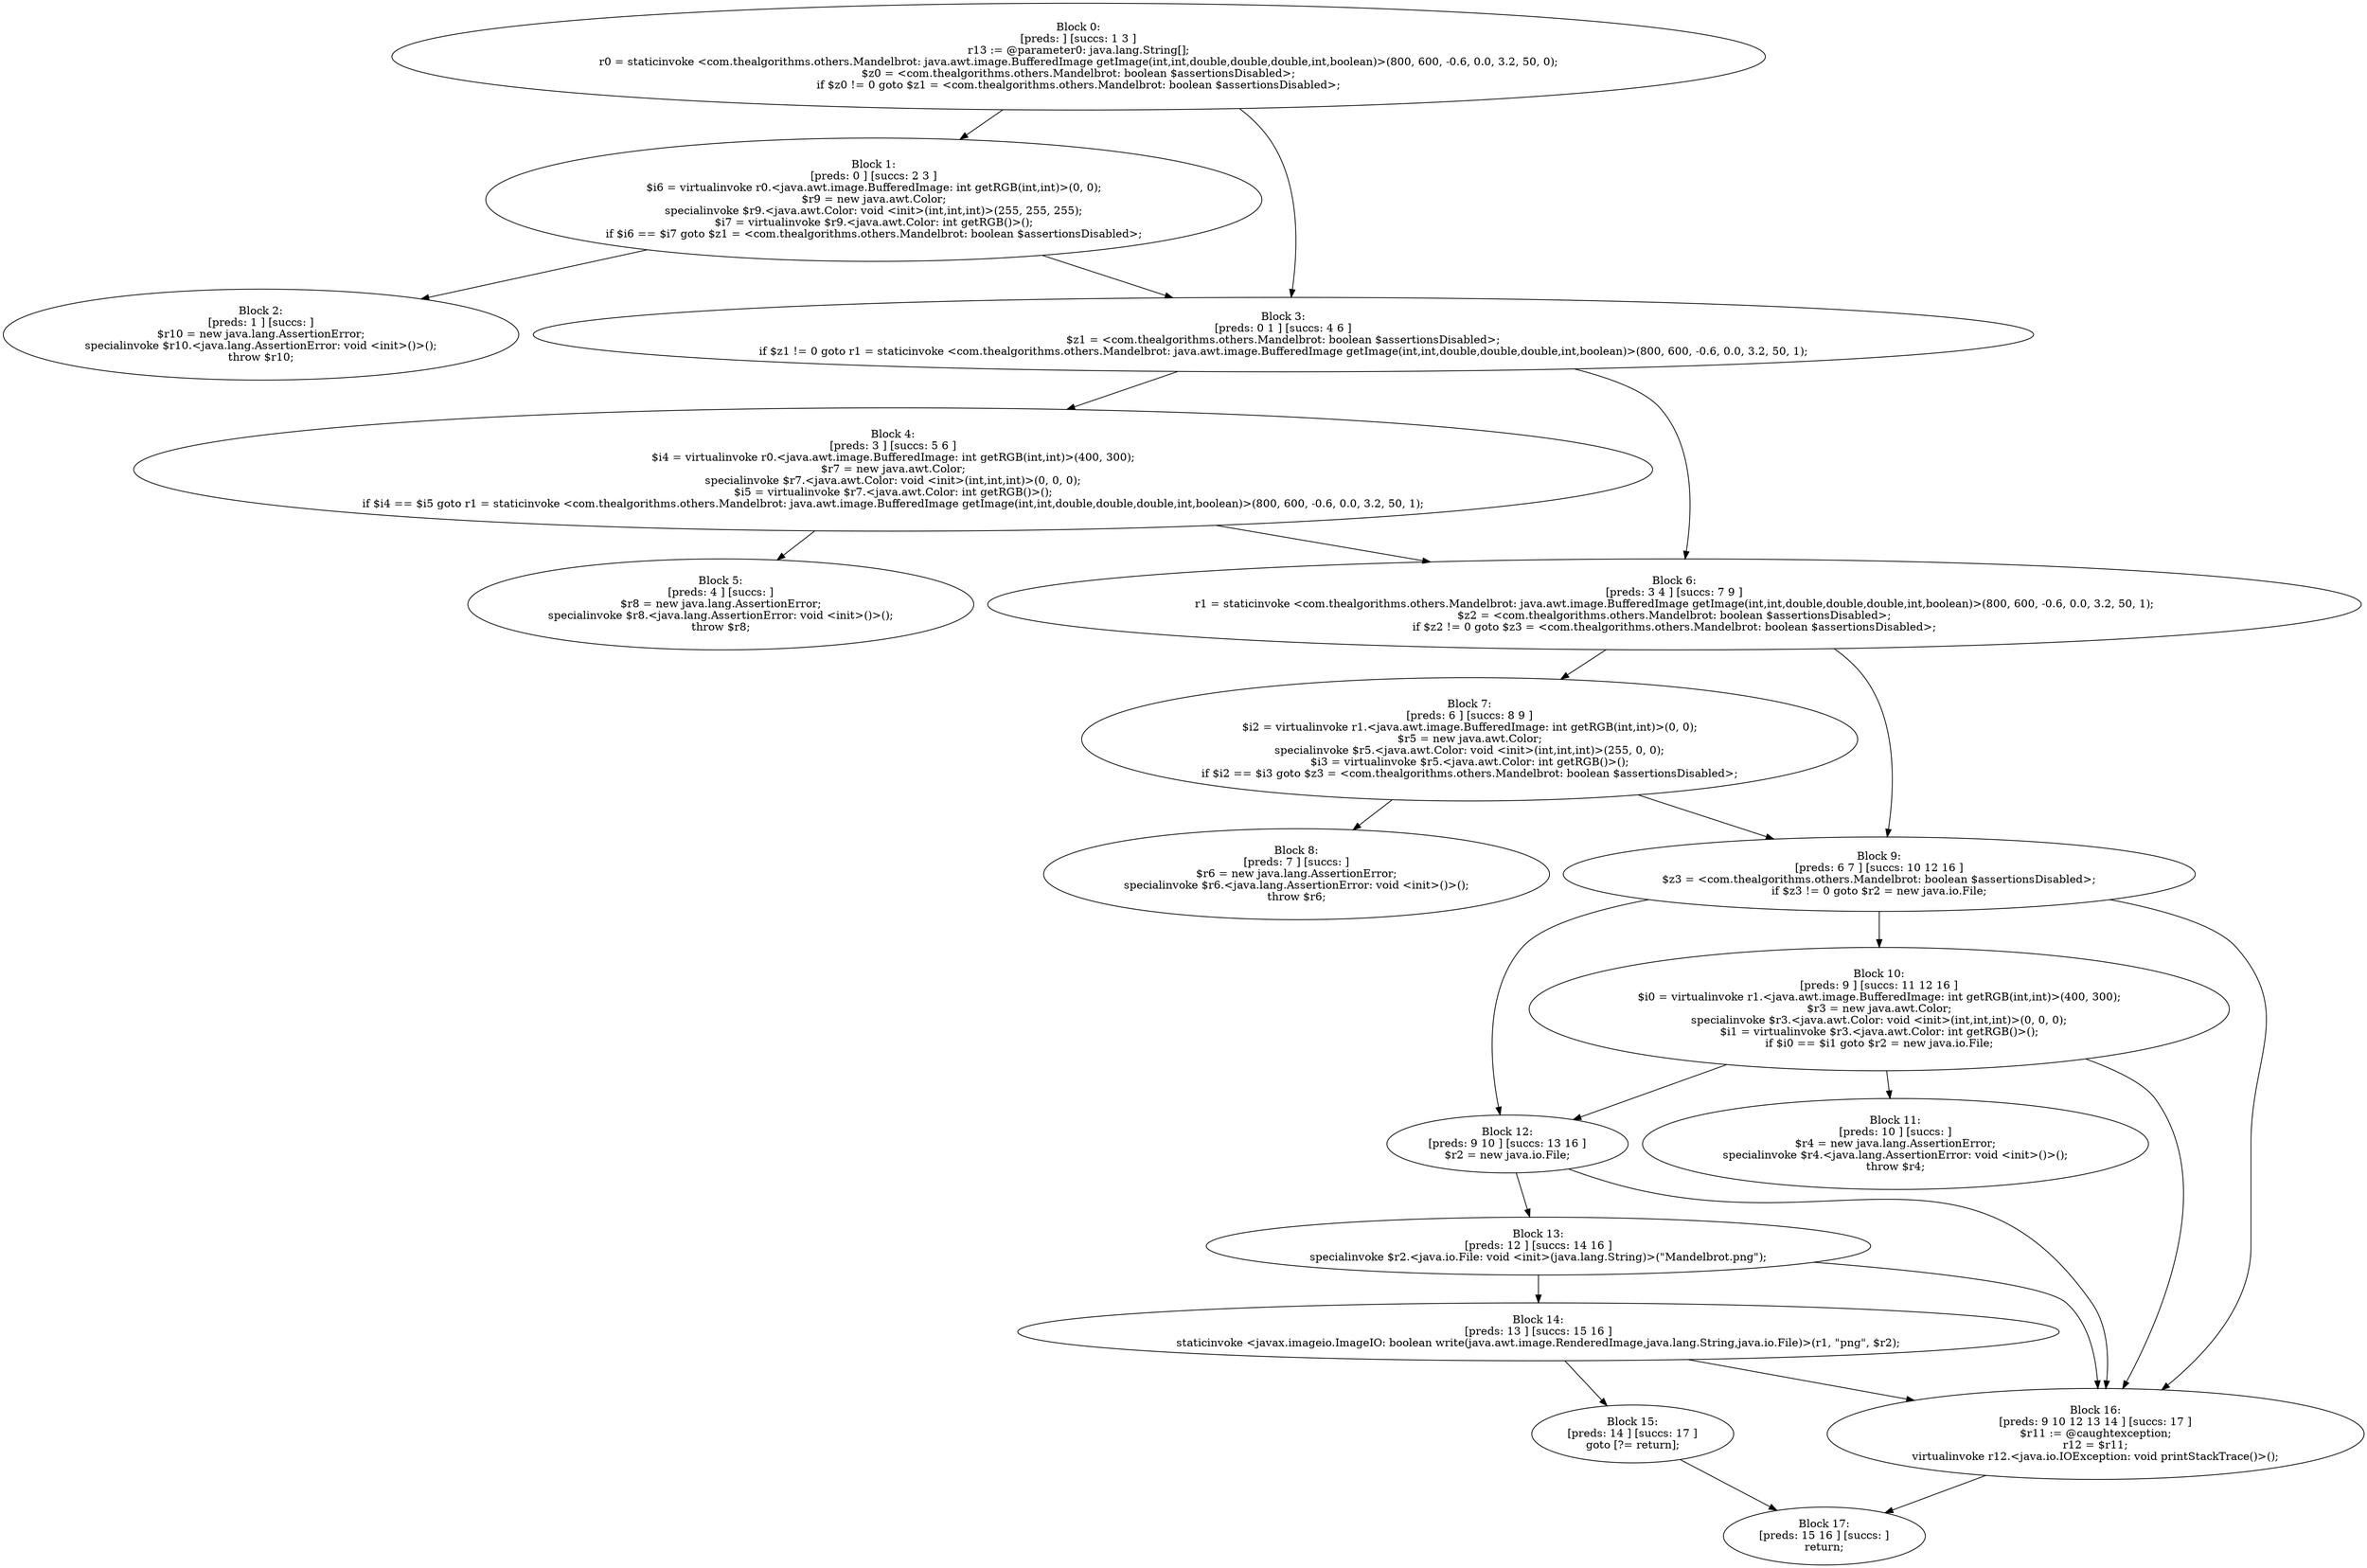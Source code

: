 digraph "unitGraph" {
    "Block 0:
[preds: ] [succs: 1 3 ]
r13 := @parameter0: java.lang.String[];
r0 = staticinvoke <com.thealgorithms.others.Mandelbrot: java.awt.image.BufferedImage getImage(int,int,double,double,double,int,boolean)>(800, 600, -0.6, 0.0, 3.2, 50, 0);
$z0 = <com.thealgorithms.others.Mandelbrot: boolean $assertionsDisabled>;
if $z0 != 0 goto $z1 = <com.thealgorithms.others.Mandelbrot: boolean $assertionsDisabled>;
"
    "Block 1:
[preds: 0 ] [succs: 2 3 ]
$i6 = virtualinvoke r0.<java.awt.image.BufferedImage: int getRGB(int,int)>(0, 0);
$r9 = new java.awt.Color;
specialinvoke $r9.<java.awt.Color: void <init>(int,int,int)>(255, 255, 255);
$i7 = virtualinvoke $r9.<java.awt.Color: int getRGB()>();
if $i6 == $i7 goto $z1 = <com.thealgorithms.others.Mandelbrot: boolean $assertionsDisabled>;
"
    "Block 2:
[preds: 1 ] [succs: ]
$r10 = new java.lang.AssertionError;
specialinvoke $r10.<java.lang.AssertionError: void <init>()>();
throw $r10;
"
    "Block 3:
[preds: 0 1 ] [succs: 4 6 ]
$z1 = <com.thealgorithms.others.Mandelbrot: boolean $assertionsDisabled>;
if $z1 != 0 goto r1 = staticinvoke <com.thealgorithms.others.Mandelbrot: java.awt.image.BufferedImage getImage(int,int,double,double,double,int,boolean)>(800, 600, -0.6, 0.0, 3.2, 50, 1);
"
    "Block 4:
[preds: 3 ] [succs: 5 6 ]
$i4 = virtualinvoke r0.<java.awt.image.BufferedImage: int getRGB(int,int)>(400, 300);
$r7 = new java.awt.Color;
specialinvoke $r7.<java.awt.Color: void <init>(int,int,int)>(0, 0, 0);
$i5 = virtualinvoke $r7.<java.awt.Color: int getRGB()>();
if $i4 == $i5 goto r1 = staticinvoke <com.thealgorithms.others.Mandelbrot: java.awt.image.BufferedImage getImage(int,int,double,double,double,int,boolean)>(800, 600, -0.6, 0.0, 3.2, 50, 1);
"
    "Block 5:
[preds: 4 ] [succs: ]
$r8 = new java.lang.AssertionError;
specialinvoke $r8.<java.lang.AssertionError: void <init>()>();
throw $r8;
"
    "Block 6:
[preds: 3 4 ] [succs: 7 9 ]
r1 = staticinvoke <com.thealgorithms.others.Mandelbrot: java.awt.image.BufferedImage getImage(int,int,double,double,double,int,boolean)>(800, 600, -0.6, 0.0, 3.2, 50, 1);
$z2 = <com.thealgorithms.others.Mandelbrot: boolean $assertionsDisabled>;
if $z2 != 0 goto $z3 = <com.thealgorithms.others.Mandelbrot: boolean $assertionsDisabled>;
"
    "Block 7:
[preds: 6 ] [succs: 8 9 ]
$i2 = virtualinvoke r1.<java.awt.image.BufferedImage: int getRGB(int,int)>(0, 0);
$r5 = new java.awt.Color;
specialinvoke $r5.<java.awt.Color: void <init>(int,int,int)>(255, 0, 0);
$i3 = virtualinvoke $r5.<java.awt.Color: int getRGB()>();
if $i2 == $i3 goto $z3 = <com.thealgorithms.others.Mandelbrot: boolean $assertionsDisabled>;
"
    "Block 8:
[preds: 7 ] [succs: ]
$r6 = new java.lang.AssertionError;
specialinvoke $r6.<java.lang.AssertionError: void <init>()>();
throw $r6;
"
    "Block 9:
[preds: 6 7 ] [succs: 10 12 16 ]
$z3 = <com.thealgorithms.others.Mandelbrot: boolean $assertionsDisabled>;
if $z3 != 0 goto $r2 = new java.io.File;
"
    "Block 10:
[preds: 9 ] [succs: 11 12 16 ]
$i0 = virtualinvoke r1.<java.awt.image.BufferedImage: int getRGB(int,int)>(400, 300);
$r3 = new java.awt.Color;
specialinvoke $r3.<java.awt.Color: void <init>(int,int,int)>(0, 0, 0);
$i1 = virtualinvoke $r3.<java.awt.Color: int getRGB()>();
if $i0 == $i1 goto $r2 = new java.io.File;
"
    "Block 11:
[preds: 10 ] [succs: ]
$r4 = new java.lang.AssertionError;
specialinvoke $r4.<java.lang.AssertionError: void <init>()>();
throw $r4;
"
    "Block 12:
[preds: 9 10 ] [succs: 13 16 ]
$r2 = new java.io.File;
"
    "Block 13:
[preds: 12 ] [succs: 14 16 ]
specialinvoke $r2.<java.io.File: void <init>(java.lang.String)>(\"Mandelbrot.png\");
"
    "Block 14:
[preds: 13 ] [succs: 15 16 ]
staticinvoke <javax.imageio.ImageIO: boolean write(java.awt.image.RenderedImage,java.lang.String,java.io.File)>(r1, \"png\", $r2);
"
    "Block 15:
[preds: 14 ] [succs: 17 ]
goto [?= return];
"
    "Block 16:
[preds: 9 10 12 13 14 ] [succs: 17 ]
$r11 := @caughtexception;
r12 = $r11;
virtualinvoke r12.<java.io.IOException: void printStackTrace()>();
"
    "Block 17:
[preds: 15 16 ] [succs: ]
return;
"
    "Block 0:
[preds: ] [succs: 1 3 ]
r13 := @parameter0: java.lang.String[];
r0 = staticinvoke <com.thealgorithms.others.Mandelbrot: java.awt.image.BufferedImage getImage(int,int,double,double,double,int,boolean)>(800, 600, -0.6, 0.0, 3.2, 50, 0);
$z0 = <com.thealgorithms.others.Mandelbrot: boolean $assertionsDisabled>;
if $z0 != 0 goto $z1 = <com.thealgorithms.others.Mandelbrot: boolean $assertionsDisabled>;
"->"Block 1:
[preds: 0 ] [succs: 2 3 ]
$i6 = virtualinvoke r0.<java.awt.image.BufferedImage: int getRGB(int,int)>(0, 0);
$r9 = new java.awt.Color;
specialinvoke $r9.<java.awt.Color: void <init>(int,int,int)>(255, 255, 255);
$i7 = virtualinvoke $r9.<java.awt.Color: int getRGB()>();
if $i6 == $i7 goto $z1 = <com.thealgorithms.others.Mandelbrot: boolean $assertionsDisabled>;
";
    "Block 0:
[preds: ] [succs: 1 3 ]
r13 := @parameter0: java.lang.String[];
r0 = staticinvoke <com.thealgorithms.others.Mandelbrot: java.awt.image.BufferedImage getImage(int,int,double,double,double,int,boolean)>(800, 600, -0.6, 0.0, 3.2, 50, 0);
$z0 = <com.thealgorithms.others.Mandelbrot: boolean $assertionsDisabled>;
if $z0 != 0 goto $z1 = <com.thealgorithms.others.Mandelbrot: boolean $assertionsDisabled>;
"->"Block 3:
[preds: 0 1 ] [succs: 4 6 ]
$z1 = <com.thealgorithms.others.Mandelbrot: boolean $assertionsDisabled>;
if $z1 != 0 goto r1 = staticinvoke <com.thealgorithms.others.Mandelbrot: java.awt.image.BufferedImage getImage(int,int,double,double,double,int,boolean)>(800, 600, -0.6, 0.0, 3.2, 50, 1);
";
    "Block 1:
[preds: 0 ] [succs: 2 3 ]
$i6 = virtualinvoke r0.<java.awt.image.BufferedImage: int getRGB(int,int)>(0, 0);
$r9 = new java.awt.Color;
specialinvoke $r9.<java.awt.Color: void <init>(int,int,int)>(255, 255, 255);
$i7 = virtualinvoke $r9.<java.awt.Color: int getRGB()>();
if $i6 == $i7 goto $z1 = <com.thealgorithms.others.Mandelbrot: boolean $assertionsDisabled>;
"->"Block 2:
[preds: 1 ] [succs: ]
$r10 = new java.lang.AssertionError;
specialinvoke $r10.<java.lang.AssertionError: void <init>()>();
throw $r10;
";
    "Block 1:
[preds: 0 ] [succs: 2 3 ]
$i6 = virtualinvoke r0.<java.awt.image.BufferedImage: int getRGB(int,int)>(0, 0);
$r9 = new java.awt.Color;
specialinvoke $r9.<java.awt.Color: void <init>(int,int,int)>(255, 255, 255);
$i7 = virtualinvoke $r9.<java.awt.Color: int getRGB()>();
if $i6 == $i7 goto $z1 = <com.thealgorithms.others.Mandelbrot: boolean $assertionsDisabled>;
"->"Block 3:
[preds: 0 1 ] [succs: 4 6 ]
$z1 = <com.thealgorithms.others.Mandelbrot: boolean $assertionsDisabled>;
if $z1 != 0 goto r1 = staticinvoke <com.thealgorithms.others.Mandelbrot: java.awt.image.BufferedImage getImage(int,int,double,double,double,int,boolean)>(800, 600, -0.6, 0.0, 3.2, 50, 1);
";
    "Block 3:
[preds: 0 1 ] [succs: 4 6 ]
$z1 = <com.thealgorithms.others.Mandelbrot: boolean $assertionsDisabled>;
if $z1 != 0 goto r1 = staticinvoke <com.thealgorithms.others.Mandelbrot: java.awt.image.BufferedImage getImage(int,int,double,double,double,int,boolean)>(800, 600, -0.6, 0.0, 3.2, 50, 1);
"->"Block 4:
[preds: 3 ] [succs: 5 6 ]
$i4 = virtualinvoke r0.<java.awt.image.BufferedImage: int getRGB(int,int)>(400, 300);
$r7 = new java.awt.Color;
specialinvoke $r7.<java.awt.Color: void <init>(int,int,int)>(0, 0, 0);
$i5 = virtualinvoke $r7.<java.awt.Color: int getRGB()>();
if $i4 == $i5 goto r1 = staticinvoke <com.thealgorithms.others.Mandelbrot: java.awt.image.BufferedImage getImage(int,int,double,double,double,int,boolean)>(800, 600, -0.6, 0.0, 3.2, 50, 1);
";
    "Block 3:
[preds: 0 1 ] [succs: 4 6 ]
$z1 = <com.thealgorithms.others.Mandelbrot: boolean $assertionsDisabled>;
if $z1 != 0 goto r1 = staticinvoke <com.thealgorithms.others.Mandelbrot: java.awt.image.BufferedImage getImage(int,int,double,double,double,int,boolean)>(800, 600, -0.6, 0.0, 3.2, 50, 1);
"->"Block 6:
[preds: 3 4 ] [succs: 7 9 ]
r1 = staticinvoke <com.thealgorithms.others.Mandelbrot: java.awt.image.BufferedImage getImage(int,int,double,double,double,int,boolean)>(800, 600, -0.6, 0.0, 3.2, 50, 1);
$z2 = <com.thealgorithms.others.Mandelbrot: boolean $assertionsDisabled>;
if $z2 != 0 goto $z3 = <com.thealgorithms.others.Mandelbrot: boolean $assertionsDisabled>;
";
    "Block 4:
[preds: 3 ] [succs: 5 6 ]
$i4 = virtualinvoke r0.<java.awt.image.BufferedImage: int getRGB(int,int)>(400, 300);
$r7 = new java.awt.Color;
specialinvoke $r7.<java.awt.Color: void <init>(int,int,int)>(0, 0, 0);
$i5 = virtualinvoke $r7.<java.awt.Color: int getRGB()>();
if $i4 == $i5 goto r1 = staticinvoke <com.thealgorithms.others.Mandelbrot: java.awt.image.BufferedImage getImage(int,int,double,double,double,int,boolean)>(800, 600, -0.6, 0.0, 3.2, 50, 1);
"->"Block 5:
[preds: 4 ] [succs: ]
$r8 = new java.lang.AssertionError;
specialinvoke $r8.<java.lang.AssertionError: void <init>()>();
throw $r8;
";
    "Block 4:
[preds: 3 ] [succs: 5 6 ]
$i4 = virtualinvoke r0.<java.awt.image.BufferedImage: int getRGB(int,int)>(400, 300);
$r7 = new java.awt.Color;
specialinvoke $r7.<java.awt.Color: void <init>(int,int,int)>(0, 0, 0);
$i5 = virtualinvoke $r7.<java.awt.Color: int getRGB()>();
if $i4 == $i5 goto r1 = staticinvoke <com.thealgorithms.others.Mandelbrot: java.awt.image.BufferedImage getImage(int,int,double,double,double,int,boolean)>(800, 600, -0.6, 0.0, 3.2, 50, 1);
"->"Block 6:
[preds: 3 4 ] [succs: 7 9 ]
r1 = staticinvoke <com.thealgorithms.others.Mandelbrot: java.awt.image.BufferedImage getImage(int,int,double,double,double,int,boolean)>(800, 600, -0.6, 0.0, 3.2, 50, 1);
$z2 = <com.thealgorithms.others.Mandelbrot: boolean $assertionsDisabled>;
if $z2 != 0 goto $z3 = <com.thealgorithms.others.Mandelbrot: boolean $assertionsDisabled>;
";
    "Block 6:
[preds: 3 4 ] [succs: 7 9 ]
r1 = staticinvoke <com.thealgorithms.others.Mandelbrot: java.awt.image.BufferedImage getImage(int,int,double,double,double,int,boolean)>(800, 600, -0.6, 0.0, 3.2, 50, 1);
$z2 = <com.thealgorithms.others.Mandelbrot: boolean $assertionsDisabled>;
if $z2 != 0 goto $z3 = <com.thealgorithms.others.Mandelbrot: boolean $assertionsDisabled>;
"->"Block 7:
[preds: 6 ] [succs: 8 9 ]
$i2 = virtualinvoke r1.<java.awt.image.BufferedImage: int getRGB(int,int)>(0, 0);
$r5 = new java.awt.Color;
specialinvoke $r5.<java.awt.Color: void <init>(int,int,int)>(255, 0, 0);
$i3 = virtualinvoke $r5.<java.awt.Color: int getRGB()>();
if $i2 == $i3 goto $z3 = <com.thealgorithms.others.Mandelbrot: boolean $assertionsDisabled>;
";
    "Block 6:
[preds: 3 4 ] [succs: 7 9 ]
r1 = staticinvoke <com.thealgorithms.others.Mandelbrot: java.awt.image.BufferedImage getImage(int,int,double,double,double,int,boolean)>(800, 600, -0.6, 0.0, 3.2, 50, 1);
$z2 = <com.thealgorithms.others.Mandelbrot: boolean $assertionsDisabled>;
if $z2 != 0 goto $z3 = <com.thealgorithms.others.Mandelbrot: boolean $assertionsDisabled>;
"->"Block 9:
[preds: 6 7 ] [succs: 10 12 16 ]
$z3 = <com.thealgorithms.others.Mandelbrot: boolean $assertionsDisabled>;
if $z3 != 0 goto $r2 = new java.io.File;
";
    "Block 7:
[preds: 6 ] [succs: 8 9 ]
$i2 = virtualinvoke r1.<java.awt.image.BufferedImage: int getRGB(int,int)>(0, 0);
$r5 = new java.awt.Color;
specialinvoke $r5.<java.awt.Color: void <init>(int,int,int)>(255, 0, 0);
$i3 = virtualinvoke $r5.<java.awt.Color: int getRGB()>();
if $i2 == $i3 goto $z3 = <com.thealgorithms.others.Mandelbrot: boolean $assertionsDisabled>;
"->"Block 8:
[preds: 7 ] [succs: ]
$r6 = new java.lang.AssertionError;
specialinvoke $r6.<java.lang.AssertionError: void <init>()>();
throw $r6;
";
    "Block 7:
[preds: 6 ] [succs: 8 9 ]
$i2 = virtualinvoke r1.<java.awt.image.BufferedImage: int getRGB(int,int)>(0, 0);
$r5 = new java.awt.Color;
specialinvoke $r5.<java.awt.Color: void <init>(int,int,int)>(255, 0, 0);
$i3 = virtualinvoke $r5.<java.awt.Color: int getRGB()>();
if $i2 == $i3 goto $z3 = <com.thealgorithms.others.Mandelbrot: boolean $assertionsDisabled>;
"->"Block 9:
[preds: 6 7 ] [succs: 10 12 16 ]
$z3 = <com.thealgorithms.others.Mandelbrot: boolean $assertionsDisabled>;
if $z3 != 0 goto $r2 = new java.io.File;
";
    "Block 9:
[preds: 6 7 ] [succs: 10 12 16 ]
$z3 = <com.thealgorithms.others.Mandelbrot: boolean $assertionsDisabled>;
if $z3 != 0 goto $r2 = new java.io.File;
"->"Block 10:
[preds: 9 ] [succs: 11 12 16 ]
$i0 = virtualinvoke r1.<java.awt.image.BufferedImage: int getRGB(int,int)>(400, 300);
$r3 = new java.awt.Color;
specialinvoke $r3.<java.awt.Color: void <init>(int,int,int)>(0, 0, 0);
$i1 = virtualinvoke $r3.<java.awt.Color: int getRGB()>();
if $i0 == $i1 goto $r2 = new java.io.File;
";
    "Block 9:
[preds: 6 7 ] [succs: 10 12 16 ]
$z3 = <com.thealgorithms.others.Mandelbrot: boolean $assertionsDisabled>;
if $z3 != 0 goto $r2 = new java.io.File;
"->"Block 12:
[preds: 9 10 ] [succs: 13 16 ]
$r2 = new java.io.File;
";
    "Block 9:
[preds: 6 7 ] [succs: 10 12 16 ]
$z3 = <com.thealgorithms.others.Mandelbrot: boolean $assertionsDisabled>;
if $z3 != 0 goto $r2 = new java.io.File;
"->"Block 16:
[preds: 9 10 12 13 14 ] [succs: 17 ]
$r11 := @caughtexception;
r12 = $r11;
virtualinvoke r12.<java.io.IOException: void printStackTrace()>();
";
    "Block 10:
[preds: 9 ] [succs: 11 12 16 ]
$i0 = virtualinvoke r1.<java.awt.image.BufferedImage: int getRGB(int,int)>(400, 300);
$r3 = new java.awt.Color;
specialinvoke $r3.<java.awt.Color: void <init>(int,int,int)>(0, 0, 0);
$i1 = virtualinvoke $r3.<java.awt.Color: int getRGB()>();
if $i0 == $i1 goto $r2 = new java.io.File;
"->"Block 11:
[preds: 10 ] [succs: ]
$r4 = new java.lang.AssertionError;
specialinvoke $r4.<java.lang.AssertionError: void <init>()>();
throw $r4;
";
    "Block 10:
[preds: 9 ] [succs: 11 12 16 ]
$i0 = virtualinvoke r1.<java.awt.image.BufferedImage: int getRGB(int,int)>(400, 300);
$r3 = new java.awt.Color;
specialinvoke $r3.<java.awt.Color: void <init>(int,int,int)>(0, 0, 0);
$i1 = virtualinvoke $r3.<java.awt.Color: int getRGB()>();
if $i0 == $i1 goto $r2 = new java.io.File;
"->"Block 12:
[preds: 9 10 ] [succs: 13 16 ]
$r2 = new java.io.File;
";
    "Block 10:
[preds: 9 ] [succs: 11 12 16 ]
$i0 = virtualinvoke r1.<java.awt.image.BufferedImage: int getRGB(int,int)>(400, 300);
$r3 = new java.awt.Color;
specialinvoke $r3.<java.awt.Color: void <init>(int,int,int)>(0, 0, 0);
$i1 = virtualinvoke $r3.<java.awt.Color: int getRGB()>();
if $i0 == $i1 goto $r2 = new java.io.File;
"->"Block 16:
[preds: 9 10 12 13 14 ] [succs: 17 ]
$r11 := @caughtexception;
r12 = $r11;
virtualinvoke r12.<java.io.IOException: void printStackTrace()>();
";
    "Block 12:
[preds: 9 10 ] [succs: 13 16 ]
$r2 = new java.io.File;
"->"Block 13:
[preds: 12 ] [succs: 14 16 ]
specialinvoke $r2.<java.io.File: void <init>(java.lang.String)>(\"Mandelbrot.png\");
";
    "Block 12:
[preds: 9 10 ] [succs: 13 16 ]
$r2 = new java.io.File;
"->"Block 16:
[preds: 9 10 12 13 14 ] [succs: 17 ]
$r11 := @caughtexception;
r12 = $r11;
virtualinvoke r12.<java.io.IOException: void printStackTrace()>();
";
    "Block 13:
[preds: 12 ] [succs: 14 16 ]
specialinvoke $r2.<java.io.File: void <init>(java.lang.String)>(\"Mandelbrot.png\");
"->"Block 14:
[preds: 13 ] [succs: 15 16 ]
staticinvoke <javax.imageio.ImageIO: boolean write(java.awt.image.RenderedImage,java.lang.String,java.io.File)>(r1, \"png\", $r2);
";
    "Block 13:
[preds: 12 ] [succs: 14 16 ]
specialinvoke $r2.<java.io.File: void <init>(java.lang.String)>(\"Mandelbrot.png\");
"->"Block 16:
[preds: 9 10 12 13 14 ] [succs: 17 ]
$r11 := @caughtexception;
r12 = $r11;
virtualinvoke r12.<java.io.IOException: void printStackTrace()>();
";
    "Block 14:
[preds: 13 ] [succs: 15 16 ]
staticinvoke <javax.imageio.ImageIO: boolean write(java.awt.image.RenderedImage,java.lang.String,java.io.File)>(r1, \"png\", $r2);
"->"Block 15:
[preds: 14 ] [succs: 17 ]
goto [?= return];
";
    "Block 14:
[preds: 13 ] [succs: 15 16 ]
staticinvoke <javax.imageio.ImageIO: boolean write(java.awt.image.RenderedImage,java.lang.String,java.io.File)>(r1, \"png\", $r2);
"->"Block 16:
[preds: 9 10 12 13 14 ] [succs: 17 ]
$r11 := @caughtexception;
r12 = $r11;
virtualinvoke r12.<java.io.IOException: void printStackTrace()>();
";
    "Block 15:
[preds: 14 ] [succs: 17 ]
goto [?= return];
"->"Block 17:
[preds: 15 16 ] [succs: ]
return;
";
    "Block 16:
[preds: 9 10 12 13 14 ] [succs: 17 ]
$r11 := @caughtexception;
r12 = $r11;
virtualinvoke r12.<java.io.IOException: void printStackTrace()>();
"->"Block 17:
[preds: 15 16 ] [succs: ]
return;
";
}
